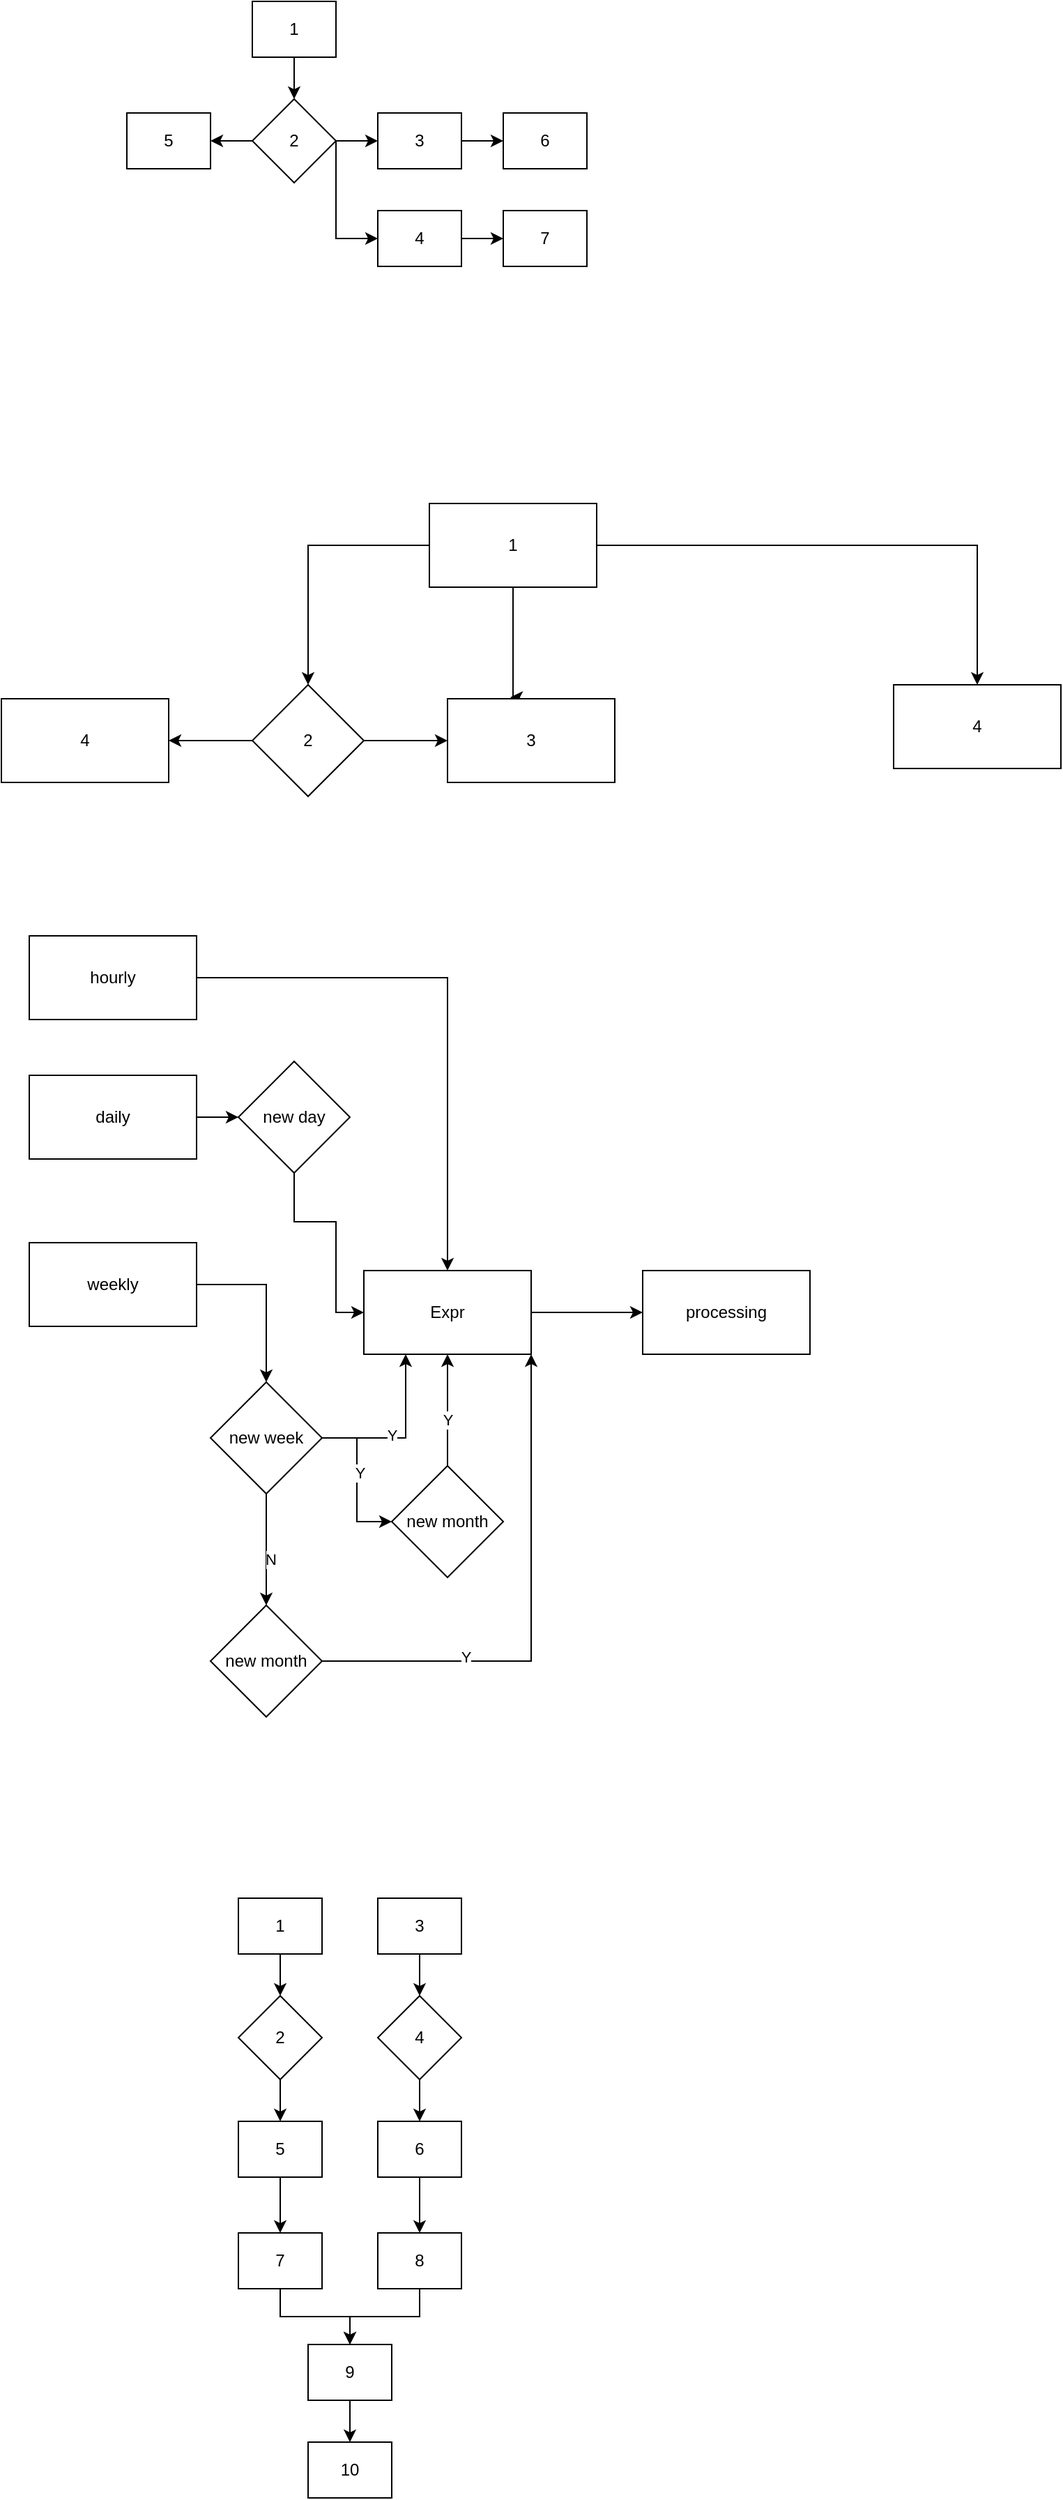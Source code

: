 <mxfile version="21.6.7" type="github">
  <diagram name="Page-1" id="iQzEEboLnaZe9uG5O2CT">
    <mxGraphModel dx="1668" dy="524" grid="1" gridSize="10" guides="1" tooltips="1" connect="1" arrows="1" fold="1" page="1" pageScale="1" pageWidth="850" pageHeight="1100" math="0" shadow="0">
      <root>
        <mxCell id="0" />
        <mxCell id="1" parent="0" />
        <mxCell id="-BdMqgLP38-gJvFVx6mH-3" value="" style="edgeStyle=orthogonalEdgeStyle;rounded=0;orthogonalLoop=1;jettySize=auto;html=1;" parent="1" source="-BdMqgLP38-gJvFVx6mH-1" target="-BdMqgLP38-gJvFVx6mH-2" edge="1">
          <mxGeometry relative="1" as="geometry" />
        </mxCell>
        <mxCell id="-BdMqgLP38-gJvFVx6mH-1" value="1" style="rounded=0;whiteSpace=wrap;html=1;" parent="1" vertex="1">
          <mxGeometry x="130" y="40" width="60" height="40" as="geometry" />
        </mxCell>
        <mxCell id="-BdMqgLP38-gJvFVx6mH-7" value="" style="edgeStyle=orthogonalEdgeStyle;rounded=0;orthogonalLoop=1;jettySize=auto;html=1;" parent="1" source="-BdMqgLP38-gJvFVx6mH-2" target="-BdMqgLP38-gJvFVx6mH-6" edge="1">
          <mxGeometry relative="1" as="geometry" />
        </mxCell>
        <mxCell id="-BdMqgLP38-gJvFVx6mH-9" style="edgeStyle=orthogonalEdgeStyle;rounded=0;orthogonalLoop=1;jettySize=auto;html=1;entryX=0;entryY=0.5;entryDx=0;entryDy=0;" parent="1" source="-BdMqgLP38-gJvFVx6mH-2" target="-BdMqgLP38-gJvFVx6mH-8" edge="1">
          <mxGeometry relative="1" as="geometry">
            <Array as="points">
              <mxPoint x="190" y="210" />
            </Array>
          </mxGeometry>
        </mxCell>
        <mxCell id="-BdMqgLP38-gJvFVx6mH-11" value="" style="edgeStyle=orthogonalEdgeStyle;rounded=0;orthogonalLoop=1;jettySize=auto;html=1;" parent="1" source="-BdMqgLP38-gJvFVx6mH-2" target="-BdMqgLP38-gJvFVx6mH-10" edge="1">
          <mxGeometry relative="1" as="geometry" />
        </mxCell>
        <mxCell id="-BdMqgLP38-gJvFVx6mH-2" value="2" style="rhombus;whiteSpace=wrap;html=1;rounded=0;" parent="1" vertex="1">
          <mxGeometry x="130" y="110" width="60" height="60" as="geometry" />
        </mxCell>
        <mxCell id="-BdMqgLP38-gJvFVx6mH-15" value="" style="edgeStyle=orthogonalEdgeStyle;rounded=0;orthogonalLoop=1;jettySize=auto;html=1;" parent="1" source="-BdMqgLP38-gJvFVx6mH-6" target="-BdMqgLP38-gJvFVx6mH-12" edge="1">
          <mxGeometry relative="1" as="geometry" />
        </mxCell>
        <mxCell id="-BdMqgLP38-gJvFVx6mH-6" value="3" style="rounded=0;whiteSpace=wrap;html=1;" parent="1" vertex="1">
          <mxGeometry x="220" y="120" width="60" height="40" as="geometry" />
        </mxCell>
        <mxCell id="-BdMqgLP38-gJvFVx6mH-14" value="" style="edgeStyle=orthogonalEdgeStyle;rounded=0;orthogonalLoop=1;jettySize=auto;html=1;" parent="1" source="-BdMqgLP38-gJvFVx6mH-8" target="-BdMqgLP38-gJvFVx6mH-13" edge="1">
          <mxGeometry relative="1" as="geometry" />
        </mxCell>
        <mxCell id="-BdMqgLP38-gJvFVx6mH-8" value="4" style="rounded=0;whiteSpace=wrap;html=1;" parent="1" vertex="1">
          <mxGeometry x="220" y="190" width="60" height="40" as="geometry" />
        </mxCell>
        <mxCell id="-BdMqgLP38-gJvFVx6mH-10" value="5" style="rounded=0;whiteSpace=wrap;html=1;" parent="1" vertex="1">
          <mxGeometry x="40" y="120" width="60" height="40" as="geometry" />
        </mxCell>
        <mxCell id="-BdMqgLP38-gJvFVx6mH-12" value="6" style="rounded=0;whiteSpace=wrap;html=1;" parent="1" vertex="1">
          <mxGeometry x="310" y="120" width="60" height="40" as="geometry" />
        </mxCell>
        <mxCell id="-BdMqgLP38-gJvFVx6mH-13" value="7" style="rounded=0;whiteSpace=wrap;html=1;" parent="1" vertex="1">
          <mxGeometry x="310" y="190" width="60" height="40" as="geometry" />
        </mxCell>
        <mxCell id="bEOYp1cxhJavKeB5p6Kq-5" value="" style="edgeStyle=orthogonalEdgeStyle;rounded=0;orthogonalLoop=1;jettySize=auto;html=1;" parent="1" source="bEOYp1cxhJavKeB5p6Kq-1" target="bEOYp1cxhJavKeB5p6Kq-4" edge="1">
          <mxGeometry relative="1" as="geometry" />
        </mxCell>
        <mxCell id="bEOYp1cxhJavKeB5p6Kq-10" value="" style="edgeStyle=orthogonalEdgeStyle;rounded=0;orthogonalLoop=1;jettySize=auto;html=1;" parent="1" source="bEOYp1cxhJavKeB5p6Kq-1" target="bEOYp1cxhJavKeB5p6Kq-9" edge="1">
          <mxGeometry relative="1" as="geometry" />
        </mxCell>
        <mxCell id="bEOYp1cxhJavKeB5p6Kq-12" style="edgeStyle=orthogonalEdgeStyle;rounded=0;orthogonalLoop=1;jettySize=auto;html=1;entryX=0.375;entryY=-0.017;entryDx=0;entryDy=0;entryPerimeter=0;" parent="1" source="bEOYp1cxhJavKeB5p6Kq-1" target="bEOYp1cxhJavKeB5p6Kq-2" edge="1">
          <mxGeometry relative="1" as="geometry">
            <Array as="points">
              <mxPoint x="317" y="539" />
            </Array>
          </mxGeometry>
        </mxCell>
        <mxCell id="bEOYp1cxhJavKeB5p6Kq-1" value="1" style="rounded=0;whiteSpace=wrap;html=1;" parent="1" vertex="1">
          <mxGeometry x="257" y="400" width="120" height="60" as="geometry" />
        </mxCell>
        <mxCell id="bEOYp1cxhJavKeB5p6Kq-2" value="3" style="rounded=0;whiteSpace=wrap;html=1;" parent="1" vertex="1">
          <mxGeometry x="270" y="540" width="120" height="60" as="geometry" />
        </mxCell>
        <mxCell id="bEOYp1cxhJavKeB5p6Kq-7" value="" style="edgeStyle=orthogonalEdgeStyle;rounded=0;orthogonalLoop=1;jettySize=auto;html=1;" parent="1" source="bEOYp1cxhJavKeB5p6Kq-4" target="bEOYp1cxhJavKeB5p6Kq-6" edge="1">
          <mxGeometry relative="1" as="geometry" />
        </mxCell>
        <mxCell id="bEOYp1cxhJavKeB5p6Kq-11" style="edgeStyle=orthogonalEdgeStyle;rounded=0;orthogonalLoop=1;jettySize=auto;html=1;entryX=0;entryY=0.5;entryDx=0;entryDy=0;" parent="1" source="bEOYp1cxhJavKeB5p6Kq-4" target="bEOYp1cxhJavKeB5p6Kq-2" edge="1">
          <mxGeometry relative="1" as="geometry" />
        </mxCell>
        <mxCell id="bEOYp1cxhJavKeB5p6Kq-4" value="2" style="rhombus;whiteSpace=wrap;html=1;rounded=0;" parent="1" vertex="1">
          <mxGeometry x="130" y="530" width="80" height="80" as="geometry" />
        </mxCell>
        <mxCell id="bEOYp1cxhJavKeB5p6Kq-6" value="4" style="whiteSpace=wrap;html=1;rounded=0;" parent="1" vertex="1">
          <mxGeometry x="-50" y="540" width="120" height="60" as="geometry" />
        </mxCell>
        <mxCell id="bEOYp1cxhJavKeB5p6Kq-9" value="4" style="whiteSpace=wrap;html=1;rounded=0;" parent="1" vertex="1">
          <mxGeometry x="590" y="530" width="120" height="60" as="geometry" />
        </mxCell>
        <mxCell id="BMypV5dTSxwJUW-UjvQn-5" value="" style="edgeStyle=orthogonalEdgeStyle;rounded=0;orthogonalLoop=1;jettySize=auto;html=1;" parent="1" source="BMypV5dTSxwJUW-UjvQn-1" target="BMypV5dTSxwJUW-UjvQn-4" edge="1">
          <mxGeometry relative="1" as="geometry" />
        </mxCell>
        <mxCell id="BMypV5dTSxwJUW-UjvQn-1" value="hourly" style="rounded=0;whiteSpace=wrap;html=1;" parent="1" vertex="1">
          <mxGeometry x="-30" y="710" width="120" height="60" as="geometry" />
        </mxCell>
        <mxCell id="BMypV5dTSxwJUW-UjvQn-7" value="" style="edgeStyle=orthogonalEdgeStyle;rounded=0;orthogonalLoop=1;jettySize=auto;html=1;" parent="1" source="BMypV5dTSxwJUW-UjvQn-4" target="BMypV5dTSxwJUW-UjvQn-6" edge="1">
          <mxGeometry relative="1" as="geometry" />
        </mxCell>
        <mxCell id="BMypV5dTSxwJUW-UjvQn-4" value="Expr" style="whiteSpace=wrap;html=1;rounded=0;" parent="1" vertex="1">
          <mxGeometry x="210" y="950" width="120" height="60" as="geometry" />
        </mxCell>
        <mxCell id="BMypV5dTSxwJUW-UjvQn-6" value="processing" style="whiteSpace=wrap;html=1;rounded=0;" parent="1" vertex="1">
          <mxGeometry x="410" y="950" width="120" height="60" as="geometry" />
        </mxCell>
        <mxCell id="BMypV5dTSxwJUW-UjvQn-10" value="" style="edgeStyle=orthogonalEdgeStyle;rounded=0;orthogonalLoop=1;jettySize=auto;html=1;" parent="1" source="BMypV5dTSxwJUW-UjvQn-8" target="BMypV5dTSxwJUW-UjvQn-9" edge="1">
          <mxGeometry relative="1" as="geometry" />
        </mxCell>
        <mxCell id="BMypV5dTSxwJUW-UjvQn-8" value="daily" style="rounded=0;whiteSpace=wrap;html=1;" parent="1" vertex="1">
          <mxGeometry x="-30" y="810" width="120" height="60" as="geometry" />
        </mxCell>
        <mxCell id="BMypV5dTSxwJUW-UjvQn-11" style="edgeStyle=orthogonalEdgeStyle;rounded=0;orthogonalLoop=1;jettySize=auto;html=1;entryX=0;entryY=0.5;entryDx=0;entryDy=0;" parent="1" source="BMypV5dTSxwJUW-UjvQn-9" target="BMypV5dTSxwJUW-UjvQn-4" edge="1">
          <mxGeometry relative="1" as="geometry">
            <Array as="points">
              <mxPoint x="160" y="915" />
              <mxPoint x="190" y="915" />
              <mxPoint x="190" y="980" />
            </Array>
          </mxGeometry>
        </mxCell>
        <mxCell id="BMypV5dTSxwJUW-UjvQn-9" value="new day" style="rhombus;whiteSpace=wrap;html=1;rounded=0;" parent="1" vertex="1">
          <mxGeometry x="120" y="800" width="80" height="80" as="geometry" />
        </mxCell>
        <mxCell id="BMypV5dTSxwJUW-UjvQn-14" value="" style="edgeStyle=orthogonalEdgeStyle;rounded=0;orthogonalLoop=1;jettySize=auto;html=1;" parent="1" source="BMypV5dTSxwJUW-UjvQn-12" target="BMypV5dTSxwJUW-UjvQn-13" edge="1">
          <mxGeometry relative="1" as="geometry" />
        </mxCell>
        <mxCell id="BMypV5dTSxwJUW-UjvQn-12" value="weekly" style="rounded=0;whiteSpace=wrap;html=1;" parent="1" vertex="1">
          <mxGeometry x="-30" y="930" width="120" height="60" as="geometry" />
        </mxCell>
        <mxCell id="BMypV5dTSxwJUW-UjvQn-16" value="" style="edgeStyle=orthogonalEdgeStyle;rounded=0;orthogonalLoop=1;jettySize=auto;html=1;" parent="1" source="BMypV5dTSxwJUW-UjvQn-13" target="BMypV5dTSxwJUW-UjvQn-15" edge="1">
          <mxGeometry relative="1" as="geometry" />
        </mxCell>
        <mxCell id="BMypV5dTSxwJUW-UjvQn-17" value="Y" style="edgeLabel;html=1;align=center;verticalAlign=middle;resizable=0;points=[];" parent="BMypV5dTSxwJUW-UjvQn-16" vertex="1" connectable="0">
          <mxGeometry x="-0.091" y="2" relative="1" as="geometry">
            <mxPoint as="offset" />
          </mxGeometry>
        </mxCell>
        <mxCell id="BMypV5dTSxwJUW-UjvQn-20" style="edgeStyle=orthogonalEdgeStyle;rounded=0;orthogonalLoop=1;jettySize=auto;html=1;entryX=0.25;entryY=1;entryDx=0;entryDy=0;" parent="1" source="BMypV5dTSxwJUW-UjvQn-13" target="BMypV5dTSxwJUW-UjvQn-4" edge="1">
          <mxGeometry relative="1" as="geometry" />
        </mxCell>
        <mxCell id="BMypV5dTSxwJUW-UjvQn-21" value="Y" style="edgeLabel;html=1;align=center;verticalAlign=middle;resizable=0;points=[];" parent="BMypV5dTSxwJUW-UjvQn-20" vertex="1" connectable="0">
          <mxGeometry x="-0.167" y="2" relative="1" as="geometry">
            <mxPoint as="offset" />
          </mxGeometry>
        </mxCell>
        <mxCell id="BMypV5dTSxwJUW-UjvQn-23" value="" style="edgeStyle=orthogonalEdgeStyle;rounded=0;orthogonalLoop=1;jettySize=auto;html=1;" parent="1" source="BMypV5dTSxwJUW-UjvQn-13" target="BMypV5dTSxwJUW-UjvQn-22" edge="1">
          <mxGeometry relative="1" as="geometry" />
        </mxCell>
        <mxCell id="BMypV5dTSxwJUW-UjvQn-24" value="N" style="edgeLabel;html=1;align=center;verticalAlign=middle;resizable=0;points=[];" parent="BMypV5dTSxwJUW-UjvQn-23" vertex="1" connectable="0">
          <mxGeometry x="0.175" y="3" relative="1" as="geometry">
            <mxPoint as="offset" />
          </mxGeometry>
        </mxCell>
        <mxCell id="BMypV5dTSxwJUW-UjvQn-13" value="new week" style="rhombus;whiteSpace=wrap;html=1;rounded=0;" parent="1" vertex="1">
          <mxGeometry x="100" y="1030" width="80" height="80" as="geometry" />
        </mxCell>
        <mxCell id="BMypV5dTSxwJUW-UjvQn-18" value="" style="edgeStyle=orthogonalEdgeStyle;rounded=0;orthogonalLoop=1;jettySize=auto;html=1;" parent="1" source="BMypV5dTSxwJUW-UjvQn-15" target="BMypV5dTSxwJUW-UjvQn-4" edge="1">
          <mxGeometry relative="1" as="geometry" />
        </mxCell>
        <mxCell id="BMypV5dTSxwJUW-UjvQn-19" value="Y" style="edgeLabel;html=1;align=center;verticalAlign=middle;resizable=0;points=[];" parent="BMypV5dTSxwJUW-UjvQn-18" vertex="1" connectable="0">
          <mxGeometry x="-0.175" relative="1" as="geometry">
            <mxPoint as="offset" />
          </mxGeometry>
        </mxCell>
        <mxCell id="BMypV5dTSxwJUW-UjvQn-15" value="new month" style="rhombus;whiteSpace=wrap;html=1;rounded=0;" parent="1" vertex="1">
          <mxGeometry x="230" y="1090" width="80" height="80" as="geometry" />
        </mxCell>
        <mxCell id="BMypV5dTSxwJUW-UjvQn-25" style="edgeStyle=orthogonalEdgeStyle;rounded=0;orthogonalLoop=1;jettySize=auto;html=1;entryX=1;entryY=1;entryDx=0;entryDy=0;" parent="1" source="BMypV5dTSxwJUW-UjvQn-22" target="BMypV5dTSxwJUW-UjvQn-4" edge="1">
          <mxGeometry relative="1" as="geometry" />
        </mxCell>
        <mxCell id="BMypV5dTSxwJUW-UjvQn-26" value="Y" style="edgeLabel;html=1;align=center;verticalAlign=middle;resizable=0;points=[];" parent="BMypV5dTSxwJUW-UjvQn-25" vertex="1" connectable="0">
          <mxGeometry x="-0.443" y="3" relative="1" as="geometry">
            <mxPoint as="offset" />
          </mxGeometry>
        </mxCell>
        <mxCell id="BMypV5dTSxwJUW-UjvQn-22" value="new month" style="rhombus;whiteSpace=wrap;html=1;rounded=0;" parent="1" vertex="1">
          <mxGeometry x="100" y="1190" width="80" height="80" as="geometry" />
        </mxCell>
        <mxCell id="BMypV5dTSxwJUW-UjvQn-27" value="" style="edgeStyle=orthogonalEdgeStyle;rounded=0;orthogonalLoop=1;jettySize=auto;html=1;" parent="1" source="BMypV5dTSxwJUW-UjvQn-28" target="BMypV5dTSxwJUW-UjvQn-30" edge="1">
          <mxGeometry relative="1" as="geometry" />
        </mxCell>
        <mxCell id="BMypV5dTSxwJUW-UjvQn-28" value="1" style="rounded=0;whiteSpace=wrap;html=1;" parent="1" vertex="1">
          <mxGeometry x="120" y="1400" width="60" height="40" as="geometry" />
        </mxCell>
        <mxCell id="WQgut2E8vMjKZtPgZsbj-3" value="" style="edgeStyle=orthogonalEdgeStyle;rounded=0;orthogonalLoop=1;jettySize=auto;html=1;" edge="1" parent="1" source="BMypV5dTSxwJUW-UjvQn-30" target="WQgut2E8vMjKZtPgZsbj-2">
          <mxGeometry relative="1" as="geometry" />
        </mxCell>
        <mxCell id="BMypV5dTSxwJUW-UjvQn-30" value="2" style="rhombus;whiteSpace=wrap;html=1;rounded=0;" parent="1" vertex="1">
          <mxGeometry x="120" y="1470" width="60" height="60" as="geometry" />
        </mxCell>
        <mxCell id="BMypV5dTSxwJUW-UjvQn-31" value="" style="edgeStyle=orthogonalEdgeStyle;rounded=0;orthogonalLoop=1;jettySize=auto;html=1;" parent="1" source="BMypV5dTSxwJUW-UjvQn-32" target="BMypV5dTSxwJUW-UjvQn-41" edge="1">
          <mxGeometry relative="1" as="geometry" />
        </mxCell>
        <mxCell id="BMypV5dTSxwJUW-UjvQn-32" value="3" style="rounded=0;whiteSpace=wrap;html=1;" parent="1" vertex="1">
          <mxGeometry x="220" y="1400" width="60" height="40" as="geometry" />
        </mxCell>
        <mxCell id="BMypV5dTSxwJUW-UjvQn-33" style="edgeStyle=orthogonalEdgeStyle;rounded=0;orthogonalLoop=1;jettySize=auto;html=1;entryX=0.5;entryY=0;entryDx=0;entryDy=0;" parent="1" source="BMypV5dTSxwJUW-UjvQn-34" target="BMypV5dTSxwJUW-UjvQn-39" edge="1">
          <mxGeometry relative="1" as="geometry" />
        </mxCell>
        <mxCell id="BMypV5dTSxwJUW-UjvQn-34" value="8" style="rounded=0;whiteSpace=wrap;html=1;" parent="1" vertex="1">
          <mxGeometry x="220" y="1640" width="60" height="40" as="geometry" />
        </mxCell>
        <mxCell id="BMypV5dTSxwJUW-UjvQn-35" style="edgeStyle=orthogonalEdgeStyle;rounded=0;orthogonalLoop=1;jettySize=auto;html=1;entryX=0.5;entryY=0;entryDx=0;entryDy=0;" parent="1" source="BMypV5dTSxwJUW-UjvQn-36" target="BMypV5dTSxwJUW-UjvQn-39" edge="1">
          <mxGeometry relative="1" as="geometry" />
        </mxCell>
        <mxCell id="BMypV5dTSxwJUW-UjvQn-36" value="7" style="rounded=0;whiteSpace=wrap;html=1;" parent="1" vertex="1">
          <mxGeometry x="120" y="1640" width="60" height="40" as="geometry" />
        </mxCell>
        <mxCell id="BMypV5dTSxwJUW-UjvQn-37" value="10" style="rounded=0;whiteSpace=wrap;html=1;" parent="1" vertex="1">
          <mxGeometry x="170" y="1790" width="60" height="40" as="geometry" />
        </mxCell>
        <mxCell id="BMypV5dTSxwJUW-UjvQn-38" value="" style="edgeStyle=orthogonalEdgeStyle;rounded=0;orthogonalLoop=1;jettySize=auto;html=1;" parent="1" source="BMypV5dTSxwJUW-UjvQn-39" target="BMypV5dTSxwJUW-UjvQn-37" edge="1">
          <mxGeometry relative="1" as="geometry" />
        </mxCell>
        <mxCell id="BMypV5dTSxwJUW-UjvQn-39" value="9" style="rounded=0;whiteSpace=wrap;html=1;" parent="1" vertex="1">
          <mxGeometry x="170" y="1720" width="60" height="40" as="geometry" />
        </mxCell>
        <mxCell id="WQgut2E8vMjKZtPgZsbj-4" value="" style="edgeStyle=orthogonalEdgeStyle;rounded=0;orthogonalLoop=1;jettySize=auto;html=1;" edge="1" parent="1" source="BMypV5dTSxwJUW-UjvQn-41" target="WQgut2E8vMjKZtPgZsbj-1">
          <mxGeometry relative="1" as="geometry" />
        </mxCell>
        <mxCell id="BMypV5dTSxwJUW-UjvQn-41" value="4" style="rhombus;whiteSpace=wrap;html=1;rounded=0;" parent="1" vertex="1">
          <mxGeometry x="220" y="1470" width="60" height="60" as="geometry" />
        </mxCell>
        <mxCell id="WQgut2E8vMjKZtPgZsbj-6" value="" style="edgeStyle=orthogonalEdgeStyle;rounded=0;orthogonalLoop=1;jettySize=auto;html=1;" edge="1" parent="1" source="WQgut2E8vMjKZtPgZsbj-1" target="BMypV5dTSxwJUW-UjvQn-34">
          <mxGeometry relative="1" as="geometry" />
        </mxCell>
        <mxCell id="WQgut2E8vMjKZtPgZsbj-1" value="6" style="rounded=0;whiteSpace=wrap;html=1;" vertex="1" parent="1">
          <mxGeometry x="220" y="1560" width="60" height="40" as="geometry" />
        </mxCell>
        <mxCell id="WQgut2E8vMjKZtPgZsbj-5" value="" style="edgeStyle=orthogonalEdgeStyle;rounded=0;orthogonalLoop=1;jettySize=auto;html=1;" edge="1" parent="1" source="WQgut2E8vMjKZtPgZsbj-2" target="BMypV5dTSxwJUW-UjvQn-36">
          <mxGeometry relative="1" as="geometry" />
        </mxCell>
        <mxCell id="WQgut2E8vMjKZtPgZsbj-2" value="5" style="rounded=0;whiteSpace=wrap;html=1;" vertex="1" parent="1">
          <mxGeometry x="120" y="1560" width="60" height="40" as="geometry" />
        </mxCell>
      </root>
    </mxGraphModel>
  </diagram>
</mxfile>

